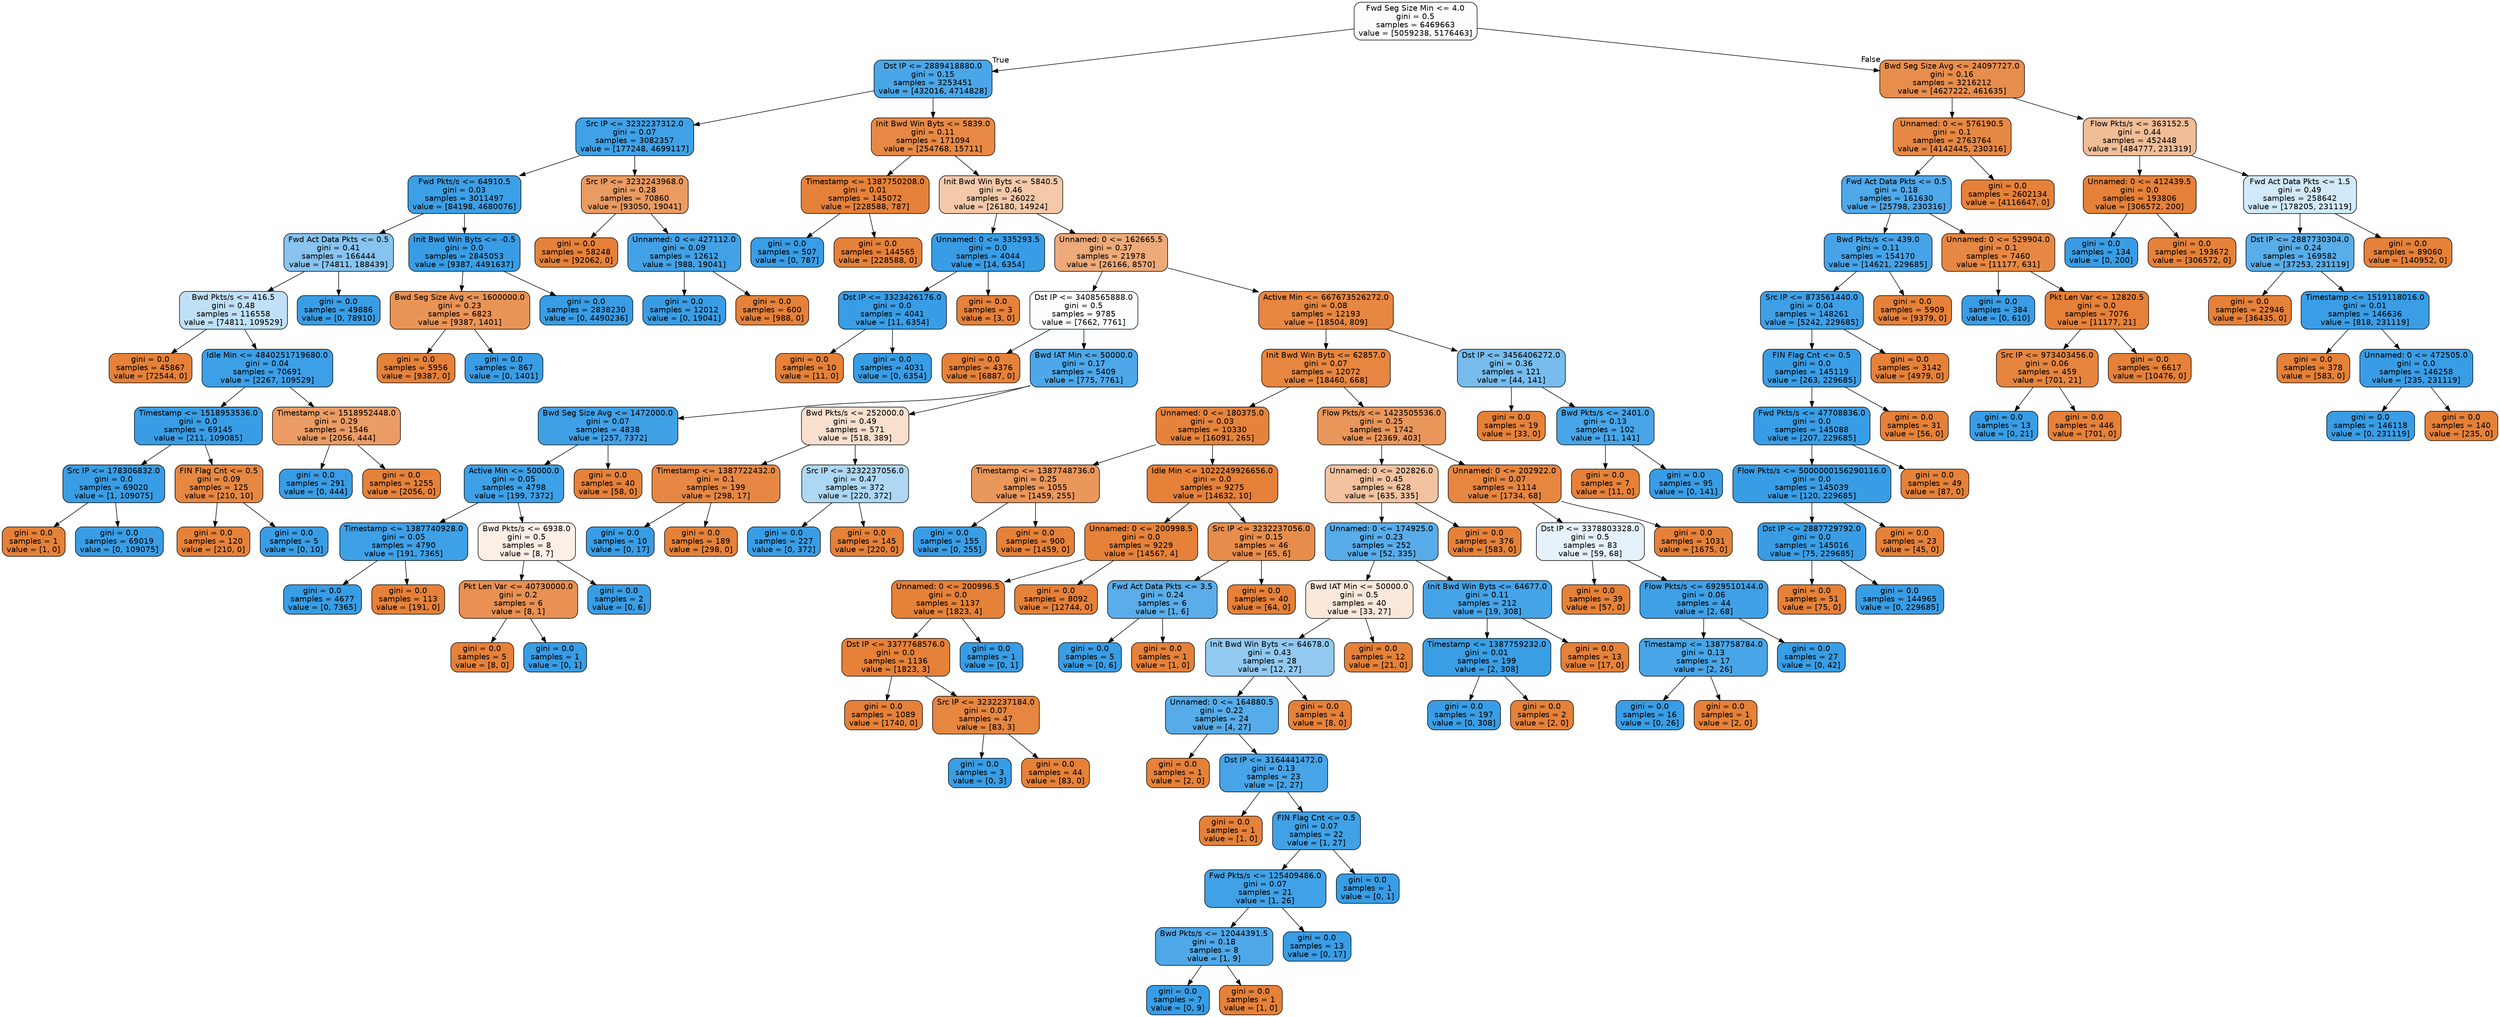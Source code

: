 digraph Tree {
node [shape=box, style="filled, rounded", color="black", fontname="helvetica"] ;
edge [fontname="helvetica"] ;
0 [label="Fwd Seg Size Min <= 4.0\ngini = 0.5\nsamples = 6469663\nvalue = [5059238, 5176463]", fillcolor="#fbfdfe"] ;
1 [label="Dst IP <= 2889418880.0\ngini = 0.15\nsamples = 3253451\nvalue = [432016, 4714828]", fillcolor="#4ba6e7"] ;
0 -> 1 [labeldistance=2.5, labelangle=45, headlabel="True"] ;
2 [label="Src IP <= 3232237312.0\ngini = 0.07\nsamples = 3082357\nvalue = [177248, 4699117]", fillcolor="#40a1e6"] ;
1 -> 2 ;
3 [label="Fwd Pkts/s <= 64910.5\ngini = 0.03\nsamples = 3011497\nvalue = [84198, 4680076]", fillcolor="#3d9fe5"] ;
2 -> 3 ;
4 [label="Fwd Act Data Pkts <= 0.5\ngini = 0.41\nsamples = 166444\nvalue = [74811, 188439]", fillcolor="#88c4ef"] ;
3 -> 4 ;
5 [label="Bwd Pkts/s <= 416.5\ngini = 0.48\nsamples = 116558\nvalue = [74811, 109529]", fillcolor="#c0e0f7"] ;
4 -> 5 ;
6 [label="gini = 0.0\nsamples = 45867\nvalue = [72544, 0]", fillcolor="#e58139"] ;
5 -> 6 ;
7 [label="Idle Min <= 4840251719680.0\ngini = 0.04\nsamples = 70691\nvalue = [2267, 109529]", fillcolor="#3d9fe6"] ;
5 -> 7 ;
8 [label="Timestamp <= 1518953536.0\ngini = 0.0\nsamples = 69145\nvalue = [211, 109085]", fillcolor="#399de5"] ;
7 -> 8 ;
9 [label="Src IP <= 178306832.0\ngini = 0.0\nsamples = 69020\nvalue = [1, 109075]", fillcolor="#399de5"] ;
8 -> 9 ;
10 [label="gini = 0.0\nsamples = 1\nvalue = [1, 0]", fillcolor="#e58139"] ;
9 -> 10 ;
11 [label="gini = 0.0\nsamples = 69019\nvalue = [0, 109075]", fillcolor="#399de5"] ;
9 -> 11 ;
12 [label="FIN Flag Cnt <= 0.5\ngini = 0.09\nsamples = 125\nvalue = [210, 10]", fillcolor="#e68742"] ;
8 -> 12 ;
13 [label="gini = 0.0\nsamples = 120\nvalue = [210, 0]", fillcolor="#e58139"] ;
12 -> 13 ;
14 [label="gini = 0.0\nsamples = 5\nvalue = [0, 10]", fillcolor="#399de5"] ;
12 -> 14 ;
15 [label="Timestamp <= 1518952448.0\ngini = 0.29\nsamples = 1546\nvalue = [2056, 444]", fillcolor="#eb9c64"] ;
7 -> 15 ;
16 [label="gini = 0.0\nsamples = 291\nvalue = [0, 444]", fillcolor="#399de5"] ;
15 -> 16 ;
17 [label="gini = 0.0\nsamples = 1255\nvalue = [2056, 0]", fillcolor="#e58139"] ;
15 -> 17 ;
18 [label="gini = 0.0\nsamples = 49886\nvalue = [0, 78910]", fillcolor="#399de5"] ;
4 -> 18 ;
19 [label="Init Bwd Win Byts <= -0.5\ngini = 0.0\nsamples = 2845053\nvalue = [9387, 4491637]", fillcolor="#399de5"] ;
3 -> 19 ;
20 [label="Bwd Seg Size Avg <= 1600000.0\ngini = 0.23\nsamples = 6823\nvalue = [9387, 1401]", fillcolor="#e99457"] ;
19 -> 20 ;
21 [label="gini = 0.0\nsamples = 5956\nvalue = [9387, 0]", fillcolor="#e58139"] ;
20 -> 21 ;
22 [label="gini = 0.0\nsamples = 867\nvalue = [0, 1401]", fillcolor="#399de5"] ;
20 -> 22 ;
23 [label="gini = 0.0\nsamples = 2838230\nvalue = [0, 4490236]", fillcolor="#399de5"] ;
19 -> 23 ;
24 [label="Src IP <= 3232243968.0\ngini = 0.28\nsamples = 70860\nvalue = [93050, 19041]", fillcolor="#ea9b62"] ;
2 -> 24 ;
25 [label="gini = 0.0\nsamples = 58248\nvalue = [92062, 0]", fillcolor="#e58139"] ;
24 -> 25 ;
26 [label="Unnamed: 0 <= 427112.0\ngini = 0.09\nsamples = 12612\nvalue = [988, 19041]", fillcolor="#43a2e6"] ;
24 -> 26 ;
27 [label="gini = 0.0\nsamples = 12012\nvalue = [0, 19041]", fillcolor="#399de5"] ;
26 -> 27 ;
28 [label="gini = 0.0\nsamples = 600\nvalue = [988, 0]", fillcolor="#e58139"] ;
26 -> 28 ;
29 [label="Init Bwd Win Byts <= 5839.0\ngini = 0.11\nsamples = 171094\nvalue = [254768, 15711]", fillcolor="#e78945"] ;
1 -> 29 ;
30 [label="Timestamp <= 1387750208.0\ngini = 0.01\nsamples = 145072\nvalue = [228588, 787]", fillcolor="#e5813a"] ;
29 -> 30 ;
31 [label="gini = 0.0\nsamples = 507\nvalue = [0, 787]", fillcolor="#399de5"] ;
30 -> 31 ;
32 [label="gini = 0.0\nsamples = 144565\nvalue = [228588, 0]", fillcolor="#e58139"] ;
30 -> 32 ;
33 [label="Init Bwd Win Byts <= 5840.5\ngini = 0.46\nsamples = 26022\nvalue = [26180, 14924]", fillcolor="#f4c9aa"] ;
29 -> 33 ;
34 [label="Unnamed: 0 <= 335293.5\ngini = 0.0\nsamples = 4044\nvalue = [14, 6354]", fillcolor="#399de5"] ;
33 -> 34 ;
35 [label="Dst IP <= 3323426176.0\ngini = 0.0\nsamples = 4041\nvalue = [11, 6354]", fillcolor="#399de5"] ;
34 -> 35 ;
36 [label="gini = 0.0\nsamples = 10\nvalue = [11, 0]", fillcolor="#e58139"] ;
35 -> 36 ;
37 [label="gini = 0.0\nsamples = 4031\nvalue = [0, 6354]", fillcolor="#399de5"] ;
35 -> 37 ;
38 [label="gini = 0.0\nsamples = 3\nvalue = [3, 0]", fillcolor="#e58139"] ;
34 -> 38 ;
39 [label="Unnamed: 0 <= 162665.5\ngini = 0.37\nsamples = 21978\nvalue = [26166, 8570]", fillcolor="#eeaa7a"] ;
33 -> 39 ;
40 [label="Dst IP <= 3408565888.0\ngini = 0.5\nsamples = 9785\nvalue = [7662, 7761]", fillcolor="#fcfeff"] ;
39 -> 40 ;
41 [label="gini = 0.0\nsamples = 4376\nvalue = [6887, 0]", fillcolor="#e58139"] ;
40 -> 41 ;
42 [label="Bwd IAT Min <= 50000.0\ngini = 0.17\nsamples = 5409\nvalue = [775, 7761]", fillcolor="#4da7e8"] ;
40 -> 42 ;
43 [label="Bwd Seg Size Avg <= 1472000.0\ngini = 0.07\nsamples = 4838\nvalue = [257, 7372]", fillcolor="#40a0e6"] ;
42 -> 43 ;
44 [label="Active Min <= 50000.0\ngini = 0.05\nsamples = 4798\nvalue = [199, 7372]", fillcolor="#3ea0e6"] ;
43 -> 44 ;
45 [label="Timestamp <= 1387740928.0\ngini = 0.05\nsamples = 4790\nvalue = [191, 7365]", fillcolor="#3ea0e6"] ;
44 -> 45 ;
46 [label="gini = 0.0\nsamples = 4677\nvalue = [0, 7365]", fillcolor="#399de5"] ;
45 -> 46 ;
47 [label="gini = 0.0\nsamples = 113\nvalue = [191, 0]", fillcolor="#e58139"] ;
45 -> 47 ;
48 [label="Bwd Pkts/s <= 6938.0\ngini = 0.5\nsamples = 8\nvalue = [8, 7]", fillcolor="#fcefe6"] ;
44 -> 48 ;
49 [label="Pkt Len Var <= 40730000.0\ngini = 0.2\nsamples = 6\nvalue = [8, 1]", fillcolor="#e89152"] ;
48 -> 49 ;
50 [label="gini = 0.0\nsamples = 5\nvalue = [8, 0]", fillcolor="#e58139"] ;
49 -> 50 ;
51 [label="gini = 0.0\nsamples = 1\nvalue = [0, 1]", fillcolor="#399de5"] ;
49 -> 51 ;
52 [label="gini = 0.0\nsamples = 2\nvalue = [0, 6]", fillcolor="#399de5"] ;
48 -> 52 ;
53 [label="gini = 0.0\nsamples = 40\nvalue = [58, 0]", fillcolor="#e58139"] ;
43 -> 53 ;
54 [label="Bwd Pkts/s <= 252000.0\ngini = 0.49\nsamples = 571\nvalue = [518, 389]", fillcolor="#f9e0ce"] ;
42 -> 54 ;
55 [label="Timestamp <= 1387722432.0\ngini = 0.1\nsamples = 199\nvalue = [298, 17]", fillcolor="#e68844"] ;
54 -> 55 ;
56 [label="gini = 0.0\nsamples = 10\nvalue = [0, 17]", fillcolor="#399de5"] ;
55 -> 56 ;
57 [label="gini = 0.0\nsamples = 189\nvalue = [298, 0]", fillcolor="#e58139"] ;
55 -> 57 ;
58 [label="Src IP <= 3232237056.0\ngini = 0.47\nsamples = 372\nvalue = [220, 372]", fillcolor="#aed7f4"] ;
54 -> 58 ;
59 [label="gini = 0.0\nsamples = 227\nvalue = [0, 372]", fillcolor="#399de5"] ;
58 -> 59 ;
60 [label="gini = 0.0\nsamples = 145\nvalue = [220, 0]", fillcolor="#e58139"] ;
58 -> 60 ;
61 [label="Active Min <= 667673526272.0\ngini = 0.08\nsamples = 12193\nvalue = [18504, 809]", fillcolor="#e68742"] ;
39 -> 61 ;
62 [label="Init Bwd Win Byts <= 62857.0\ngini = 0.07\nsamples = 12072\nvalue = [18460, 668]", fillcolor="#e68640"] ;
61 -> 62 ;
63 [label="Unnamed: 0 <= 180375.0\ngini = 0.03\nsamples = 10330\nvalue = [16091, 265]", fillcolor="#e5833c"] ;
62 -> 63 ;
64 [label="Timestamp <= 1387748736.0\ngini = 0.25\nsamples = 1055\nvalue = [1459, 255]", fillcolor="#ea975c"] ;
63 -> 64 ;
65 [label="gini = 0.0\nsamples = 155\nvalue = [0, 255]", fillcolor="#399de5"] ;
64 -> 65 ;
66 [label="gini = 0.0\nsamples = 900\nvalue = [1459, 0]", fillcolor="#e58139"] ;
64 -> 66 ;
67 [label="Idle Min <= 1022249926656.0\ngini = 0.0\nsamples = 9275\nvalue = [14632, 10]", fillcolor="#e58139"] ;
63 -> 67 ;
68 [label="Unnamed: 0 <= 200998.5\ngini = 0.0\nsamples = 9229\nvalue = [14567, 4]", fillcolor="#e58139"] ;
67 -> 68 ;
69 [label="Unnamed: 0 <= 200996.5\ngini = 0.0\nsamples = 1137\nvalue = [1823, 4]", fillcolor="#e58139"] ;
68 -> 69 ;
70 [label="Dst IP <= 3377768576.0\ngini = 0.0\nsamples = 1136\nvalue = [1823, 3]", fillcolor="#e58139"] ;
69 -> 70 ;
71 [label="gini = 0.0\nsamples = 1089\nvalue = [1740, 0]", fillcolor="#e58139"] ;
70 -> 71 ;
72 [label="Src IP <= 3232237184.0\ngini = 0.07\nsamples = 47\nvalue = [83, 3]", fillcolor="#e68640"] ;
70 -> 72 ;
73 [label="gini = 0.0\nsamples = 3\nvalue = [0, 3]", fillcolor="#399de5"] ;
72 -> 73 ;
74 [label="gini = 0.0\nsamples = 44\nvalue = [83, 0]", fillcolor="#e58139"] ;
72 -> 74 ;
75 [label="gini = 0.0\nsamples = 1\nvalue = [0, 1]", fillcolor="#399de5"] ;
69 -> 75 ;
76 [label="gini = 0.0\nsamples = 8092\nvalue = [12744, 0]", fillcolor="#e58139"] ;
68 -> 76 ;
77 [label="Src IP <= 3232237056.0\ngini = 0.15\nsamples = 46\nvalue = [65, 6]", fillcolor="#e78d4b"] ;
67 -> 77 ;
78 [label="Fwd Act Data Pkts <= 3.5\ngini = 0.24\nsamples = 6\nvalue = [1, 6]", fillcolor="#5aade9"] ;
77 -> 78 ;
79 [label="gini = 0.0\nsamples = 5\nvalue = [0, 6]", fillcolor="#399de5"] ;
78 -> 79 ;
80 [label="gini = 0.0\nsamples = 1\nvalue = [1, 0]", fillcolor="#e58139"] ;
78 -> 80 ;
81 [label="gini = 0.0\nsamples = 40\nvalue = [64, 0]", fillcolor="#e58139"] ;
77 -> 81 ;
82 [label="Flow Pkts/s <= 1423505536.0\ngini = 0.25\nsamples = 1742\nvalue = [2369, 403]", fillcolor="#e9965b"] ;
62 -> 82 ;
83 [label="Unnamed: 0 <= 202826.0\ngini = 0.45\nsamples = 628\nvalue = [635, 335]", fillcolor="#f3c3a1"] ;
82 -> 83 ;
84 [label="Unnamed: 0 <= 174925.0\ngini = 0.23\nsamples = 252\nvalue = [52, 335]", fillcolor="#58ace9"] ;
83 -> 84 ;
85 [label="Bwd IAT Min <= 50000.0\ngini = 0.5\nsamples = 40\nvalue = [33, 27]", fillcolor="#fae8db"] ;
84 -> 85 ;
86 [label="Init Bwd Win Byts <= 64678.0\ngini = 0.43\nsamples = 28\nvalue = [12, 27]", fillcolor="#91c9f1"] ;
85 -> 86 ;
87 [label="Unnamed: 0 <= 164880.5\ngini = 0.22\nsamples = 24\nvalue = [4, 27]", fillcolor="#56ace9"] ;
86 -> 87 ;
88 [label="gini = 0.0\nsamples = 1\nvalue = [2, 0]", fillcolor="#e58139"] ;
87 -> 88 ;
89 [label="Dst IP <= 3164441472.0\ngini = 0.13\nsamples = 23\nvalue = [2, 27]", fillcolor="#48a4e7"] ;
87 -> 89 ;
90 [label="gini = 0.0\nsamples = 1\nvalue = [1, 0]", fillcolor="#e58139"] ;
89 -> 90 ;
91 [label="FIN Flag Cnt <= 0.5\ngini = 0.07\nsamples = 22\nvalue = [1, 27]", fillcolor="#40a1e6"] ;
89 -> 91 ;
92 [label="Fwd Pkts/s <= 125409486.0\ngini = 0.07\nsamples = 21\nvalue = [1, 26]", fillcolor="#41a1e6"] ;
91 -> 92 ;
93 [label="Bwd Pkts/s <= 12044391.5\ngini = 0.18\nsamples = 8\nvalue = [1, 9]", fillcolor="#4fa8e8"] ;
92 -> 93 ;
94 [label="gini = 0.0\nsamples = 7\nvalue = [0, 9]", fillcolor="#399de5"] ;
93 -> 94 ;
95 [label="gini = 0.0\nsamples = 1\nvalue = [1, 0]", fillcolor="#e58139"] ;
93 -> 95 ;
96 [label="gini = 0.0\nsamples = 13\nvalue = [0, 17]", fillcolor="#399de5"] ;
92 -> 96 ;
97 [label="gini = 0.0\nsamples = 1\nvalue = [0, 1]", fillcolor="#399de5"] ;
91 -> 97 ;
98 [label="gini = 0.0\nsamples = 4\nvalue = [8, 0]", fillcolor="#e58139"] ;
86 -> 98 ;
99 [label="gini = 0.0\nsamples = 12\nvalue = [21, 0]", fillcolor="#e58139"] ;
85 -> 99 ;
100 [label="Init Bwd Win Byts <= 64677.0\ngini = 0.11\nsamples = 212\nvalue = [19, 308]", fillcolor="#45a3e7"] ;
84 -> 100 ;
101 [label="Timestamp <= 1387759232.0\ngini = 0.01\nsamples = 199\nvalue = [2, 308]", fillcolor="#3a9ee5"] ;
100 -> 101 ;
102 [label="gini = 0.0\nsamples = 197\nvalue = [0, 308]", fillcolor="#399de5"] ;
101 -> 102 ;
103 [label="gini = 0.0\nsamples = 2\nvalue = [2, 0]", fillcolor="#e58139"] ;
101 -> 103 ;
104 [label="gini = 0.0\nsamples = 13\nvalue = [17, 0]", fillcolor="#e58139"] ;
100 -> 104 ;
105 [label="gini = 0.0\nsamples = 376\nvalue = [583, 0]", fillcolor="#e58139"] ;
83 -> 105 ;
106 [label="Unnamed: 0 <= 202922.0\ngini = 0.07\nsamples = 1114\nvalue = [1734, 68]", fillcolor="#e68641"] ;
82 -> 106 ;
107 [label="Dst IP <= 3378803328.0\ngini = 0.5\nsamples = 83\nvalue = [59, 68]", fillcolor="#e5f2fc"] ;
106 -> 107 ;
108 [label="gini = 0.0\nsamples = 39\nvalue = [57, 0]", fillcolor="#e58139"] ;
107 -> 108 ;
109 [label="Flow Pkts/s <= 6929510144.0\ngini = 0.06\nsamples = 44\nvalue = [2, 68]", fillcolor="#3fa0e6"] ;
107 -> 109 ;
110 [label="Timestamp <= 1387758784.0\ngini = 0.13\nsamples = 17\nvalue = [2, 26]", fillcolor="#48a5e7"] ;
109 -> 110 ;
111 [label="gini = 0.0\nsamples = 16\nvalue = [0, 26]", fillcolor="#399de5"] ;
110 -> 111 ;
112 [label="gini = 0.0\nsamples = 1\nvalue = [2, 0]", fillcolor="#e58139"] ;
110 -> 112 ;
113 [label="gini = 0.0\nsamples = 27\nvalue = [0, 42]", fillcolor="#399de5"] ;
109 -> 113 ;
114 [label="gini = 0.0\nsamples = 1031\nvalue = [1675, 0]", fillcolor="#e58139"] ;
106 -> 114 ;
115 [label="Dst IP <= 3456406272.0\ngini = 0.36\nsamples = 121\nvalue = [44, 141]", fillcolor="#77bced"] ;
61 -> 115 ;
116 [label="gini = 0.0\nsamples = 19\nvalue = [33, 0]", fillcolor="#e58139"] ;
115 -> 116 ;
117 [label="Bwd Pkts/s <= 2401.0\ngini = 0.13\nsamples = 102\nvalue = [11, 141]", fillcolor="#48a5e7"] ;
115 -> 117 ;
118 [label="gini = 0.0\nsamples = 7\nvalue = [11, 0]", fillcolor="#e58139"] ;
117 -> 118 ;
119 [label="gini = 0.0\nsamples = 95\nvalue = [0, 141]", fillcolor="#399de5"] ;
117 -> 119 ;
120 [label="Bwd Seg Size Avg <= 24097727.0\ngini = 0.16\nsamples = 3216212\nvalue = [4627222, 461635]", fillcolor="#e88e4d"] ;
0 -> 120 [labeldistance=2.5, labelangle=-45, headlabel="False"] ;
121 [label="Unnamed: 0 <= 576190.5\ngini = 0.1\nsamples = 2763764\nvalue = [4142445, 230316]", fillcolor="#e68844"] ;
120 -> 121 ;
122 [label="Fwd Act Data Pkts <= 0.5\ngini = 0.18\nsamples = 161630\nvalue = [25798, 230316]", fillcolor="#4fa8e8"] ;
121 -> 122 ;
123 [label="Bwd Pkts/s <= 439.0\ngini = 0.11\nsamples = 154170\nvalue = [14621, 229685]", fillcolor="#46a3e7"] ;
122 -> 123 ;
124 [label="Src IP <= 873561440.0\ngini = 0.04\nsamples = 148261\nvalue = [5242, 229685]", fillcolor="#3e9fe6"] ;
123 -> 124 ;
125 [label="FIN Flag Cnt <= 0.5\ngini = 0.0\nsamples = 145119\nvalue = [263, 229685]", fillcolor="#399de5"] ;
124 -> 125 ;
126 [label="Fwd Pkts/s <= 47708836.0\ngini = 0.0\nsamples = 145088\nvalue = [207, 229685]", fillcolor="#399de5"] ;
125 -> 126 ;
127 [label="Flow Pkts/s <= 5000000156290116.0\ngini = 0.0\nsamples = 145039\nvalue = [120, 229685]", fillcolor="#399de5"] ;
126 -> 127 ;
128 [label="Dst IP <= 2887729792.0\ngini = 0.0\nsamples = 145016\nvalue = [75, 229685]", fillcolor="#399de5"] ;
127 -> 128 ;
129 [label="gini = 0.0\nsamples = 51\nvalue = [75, 0]", fillcolor="#e58139"] ;
128 -> 129 ;
130 [label="gini = 0.0\nsamples = 144965\nvalue = [0, 229685]", fillcolor="#399de5"] ;
128 -> 130 ;
131 [label="gini = 0.0\nsamples = 23\nvalue = [45, 0]", fillcolor="#e58139"] ;
127 -> 131 ;
132 [label="gini = 0.0\nsamples = 49\nvalue = [87, 0]", fillcolor="#e58139"] ;
126 -> 132 ;
133 [label="gini = 0.0\nsamples = 31\nvalue = [56, 0]", fillcolor="#e58139"] ;
125 -> 133 ;
134 [label="gini = 0.0\nsamples = 3142\nvalue = [4979, 0]", fillcolor="#e58139"] ;
124 -> 134 ;
135 [label="gini = 0.0\nsamples = 5909\nvalue = [9379, 0]", fillcolor="#e58139"] ;
123 -> 135 ;
136 [label="Unnamed: 0 <= 529904.0\ngini = 0.1\nsamples = 7460\nvalue = [11177, 631]", fillcolor="#e68844"] ;
122 -> 136 ;
137 [label="gini = 0.0\nsamples = 384\nvalue = [0, 610]", fillcolor="#399de5"] ;
136 -> 137 ;
138 [label="Pkt Len Var <= 12820.5\ngini = 0.0\nsamples = 7076\nvalue = [11177, 21]", fillcolor="#e58139"] ;
136 -> 138 ;
139 [label="Src IP <= 973403456.0\ngini = 0.06\nsamples = 459\nvalue = [701, 21]", fillcolor="#e6853f"] ;
138 -> 139 ;
140 [label="gini = 0.0\nsamples = 13\nvalue = [0, 21]", fillcolor="#399de5"] ;
139 -> 140 ;
141 [label="gini = 0.0\nsamples = 446\nvalue = [701, 0]", fillcolor="#e58139"] ;
139 -> 141 ;
142 [label="gini = 0.0\nsamples = 6617\nvalue = [10476, 0]", fillcolor="#e58139"] ;
138 -> 142 ;
143 [label="gini = 0.0\nsamples = 2602134\nvalue = [4116647, 0]", fillcolor="#e58139"] ;
121 -> 143 ;
144 [label="Flow Pkts/s <= 363152.5\ngini = 0.44\nsamples = 452448\nvalue = [484777, 231319]", fillcolor="#f1bd97"] ;
120 -> 144 ;
145 [label="Unnamed: 0 <= 412439.5\ngini = 0.0\nsamples = 193806\nvalue = [306572, 200]", fillcolor="#e58139"] ;
144 -> 145 ;
146 [label="gini = 0.0\nsamples = 134\nvalue = [0, 200]", fillcolor="#399de5"] ;
145 -> 146 ;
147 [label="gini = 0.0\nsamples = 193672\nvalue = [306572, 0]", fillcolor="#e58139"] ;
145 -> 147 ;
148 [label="Fwd Act Data Pkts <= 1.5\ngini = 0.49\nsamples = 258642\nvalue = [178205, 231119]", fillcolor="#d2e9f9"] ;
144 -> 148 ;
149 [label="Dst IP <= 2887730304.0\ngini = 0.24\nsamples = 169582\nvalue = [37253, 231119]", fillcolor="#59ade9"] ;
148 -> 149 ;
150 [label="gini = 0.0\nsamples = 22946\nvalue = [36435, 0]", fillcolor="#e58139"] ;
149 -> 150 ;
151 [label="Timestamp <= 1519118016.0\ngini = 0.01\nsamples = 146636\nvalue = [818, 231119]", fillcolor="#3a9de5"] ;
149 -> 151 ;
152 [label="gini = 0.0\nsamples = 378\nvalue = [583, 0]", fillcolor="#e58139"] ;
151 -> 152 ;
153 [label="Unnamed: 0 <= 472505.0\ngini = 0.0\nsamples = 146258\nvalue = [235, 231119]", fillcolor="#399de5"] ;
151 -> 153 ;
154 [label="gini = 0.0\nsamples = 146118\nvalue = [0, 231119]", fillcolor="#399de5"] ;
153 -> 154 ;
155 [label="gini = 0.0\nsamples = 140\nvalue = [235, 0]", fillcolor="#e58139"] ;
153 -> 155 ;
156 [label="gini = 0.0\nsamples = 89060\nvalue = [140952, 0]", fillcolor="#e58139"] ;
148 -> 156 ;
}
